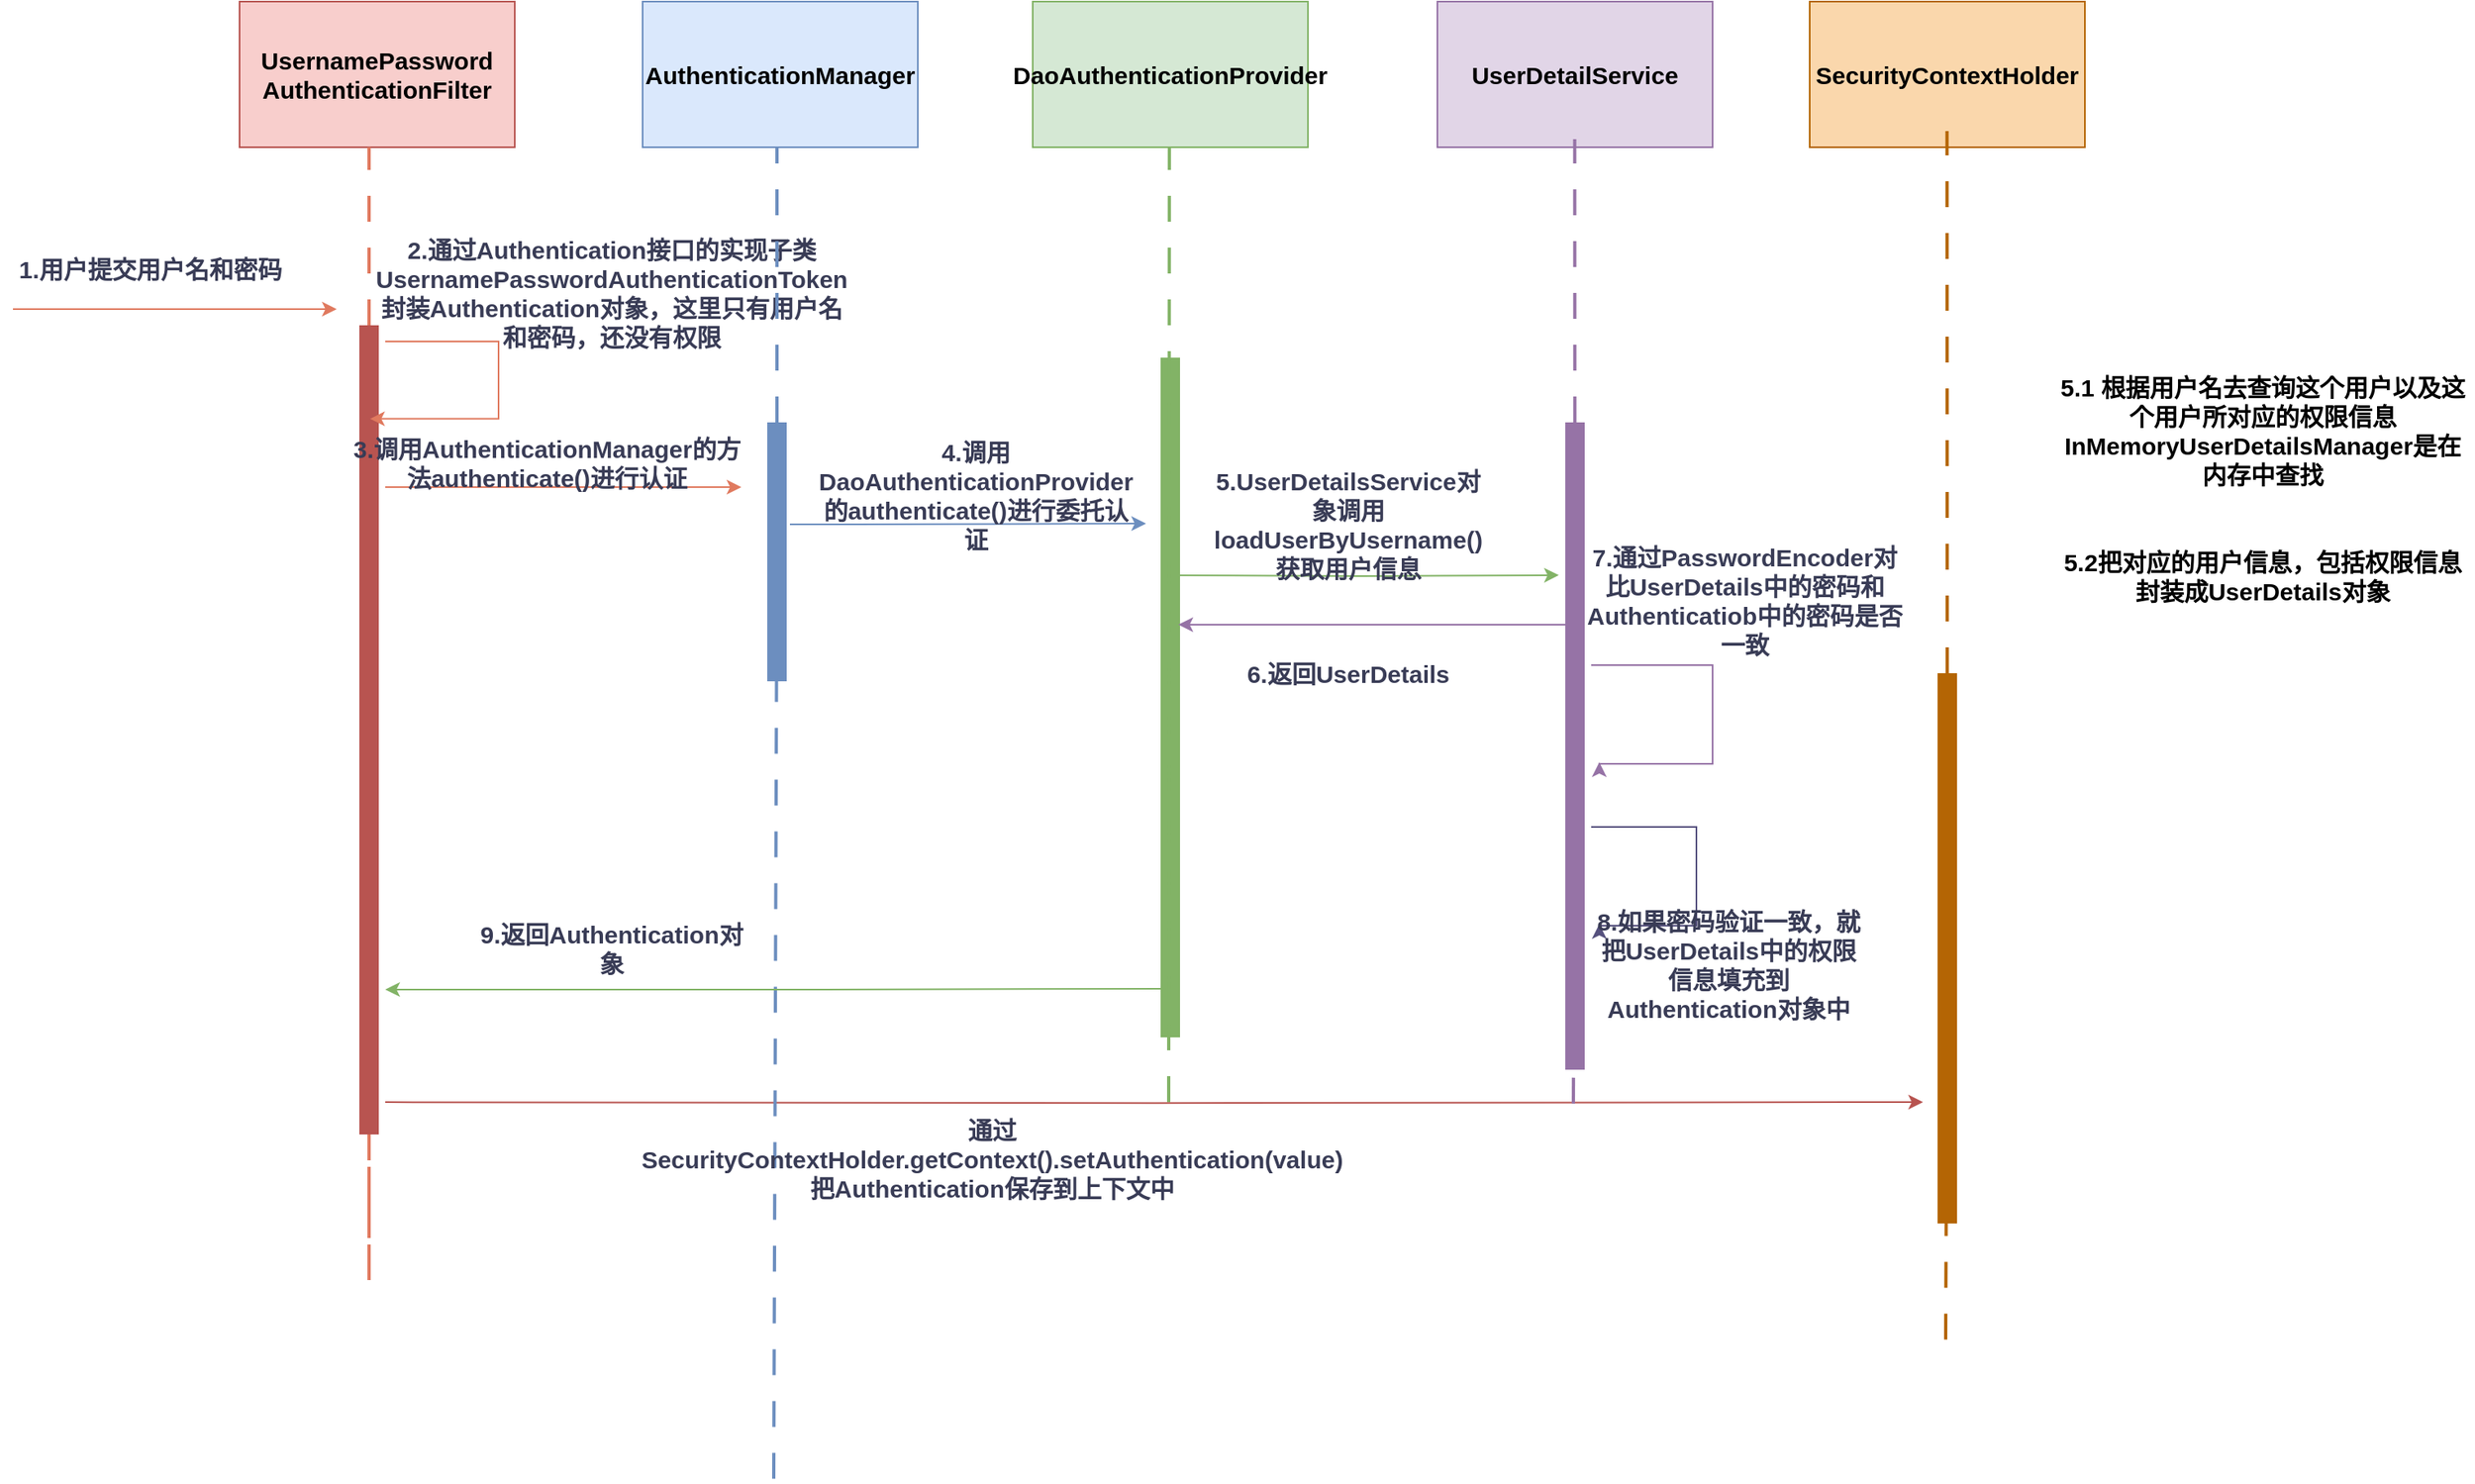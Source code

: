 <mxfile version="24.7.3" type="github">
  <diagram name="第 1 页" id="_Z_FD3GC5NXYatu7sEEs">
    <mxGraphModel dx="2053" dy="629" grid="1" gridSize="10" guides="1" tooltips="1" connect="1" arrows="1" fold="1" page="1" pageScale="1" pageWidth="827" pageHeight="1169" math="0" shadow="0">
      <root>
        <mxCell id="0" />
        <mxCell id="1" parent="0" />
        <mxCell id="eMWsL_UccbmSe35L0zAl-1" value="&lt;font style=&quot;font-size: 15px;&quot;&gt;UsernamePassword&lt;/font&gt;&lt;div style=&quot;font-size: 15px;&quot;&gt;&lt;font style=&quot;font-size: 15px;&quot;&gt;AuthenticationFilter&lt;/font&gt;&lt;/div&gt;" style="rounded=0;whiteSpace=wrap;html=1;strokeColor=#b85450;fillColor=#f8cecc;fontStyle=1;fontSize=15;" parent="1" vertex="1">
          <mxGeometry x="80" y="10" width="170" height="90" as="geometry" />
        </mxCell>
        <mxCell id="eMWsL_UccbmSe35L0zAl-4" value="&lt;span style=&quot;font-size: 15px;&quot;&gt;AuthenticationManager&lt;/span&gt;" style="rounded=0;whiteSpace=wrap;html=1;strokeColor=#6c8ebf;fillColor=#dae8fc;fontStyle=1;fontSize=15;" parent="1" vertex="1">
          <mxGeometry x="329" y="10" width="170" height="90" as="geometry" />
        </mxCell>
        <mxCell id="eMWsL_UccbmSe35L0zAl-5" value="&lt;span style=&quot;font-size: 15px;&quot;&gt;DaoAuthenticationProvider&lt;/span&gt;" style="rounded=0;whiteSpace=wrap;html=1;strokeColor=#82b366;fillColor=#d5e8d4;fontStyle=1;fontSize=15;" parent="1" vertex="1">
          <mxGeometry x="570" y="10" width="170" height="90" as="geometry" />
        </mxCell>
        <mxCell id="eMWsL_UccbmSe35L0zAl-6" value="&lt;span style=&quot;font-size: 15px;&quot;&gt;UserDetailService&lt;/span&gt;" style="rounded=0;whiteSpace=wrap;html=1;strokeColor=#9673a6;fillColor=#e1d5e7;fontStyle=1;fontSize=15;" parent="1" vertex="1">
          <mxGeometry x="820" y="10" width="170" height="90" as="geometry" />
        </mxCell>
        <mxCell id="eMWsL_UccbmSe35L0zAl-7" value="&lt;span style=&quot;font-size: 15px;&quot;&gt;SecurityContextHolder&lt;/span&gt;" style="rounded=0;whiteSpace=wrap;html=1;strokeColor=#b46504;fillColor=#fad7ac;fontStyle=1;fontSize=15;" parent="1" vertex="1">
          <mxGeometry x="1050" y="10" width="170" height="90" as="geometry" />
        </mxCell>
        <mxCell id="eMWsL_UccbmSe35L0zAl-8" value="" style="endArrow=none;dashed=1;html=1;dashPattern=8 8;strokeWidth=2;rounded=0;strokeColor=#E07A5F;fontColor=#393C56;fillColor=#F2CC8F;fontStyle=1;fontSize=15;" parent="1" source="eMWsL_UccbmSe35L0zAl-21" edge="1">
          <mxGeometry width="50" height="50" relative="1" as="geometry">
            <mxPoint x="160" y="580" as="sourcePoint" />
            <mxPoint x="160" y="100" as="targetPoint" />
          </mxGeometry>
        </mxCell>
        <mxCell id="eMWsL_UccbmSe35L0zAl-22" value="" style="endArrow=none;dashed=1;html=1;dashPattern=12 12;strokeWidth=2;rounded=0;strokeColor=#E07A5F;fontColor=#393C56;fillColor=#F2CC8F;fontStyle=1;fontSize=15;" parent="1" target="eMWsL_UccbmSe35L0zAl-21" edge="1">
          <mxGeometry width="50" height="50" relative="1" as="geometry">
            <mxPoint x="160" y="730" as="sourcePoint" />
            <mxPoint x="160" y="100" as="targetPoint" />
            <Array as="points">
              <mxPoint x="160" y="800" />
            </Array>
          </mxGeometry>
        </mxCell>
        <mxCell id="eMWsL_UccbmSe35L0zAl-33" style="edgeStyle=orthogonalEdgeStyle;rounded=0;orthogonalLoop=1;jettySize=auto;html=1;strokeColor=#E07A5F;fontColor=#393C56;fillColor=#F2CC8F;fontSize=15;fontStyle=1" parent="1" edge="1">
          <mxGeometry relative="1" as="geometry">
            <mxPoint x="390" y="310" as="targetPoint" />
            <mxPoint x="170" y="310" as="sourcePoint" />
          </mxGeometry>
        </mxCell>
        <mxCell id="eMWsL_UccbmSe35L0zAl-70" style="edgeStyle=orthogonalEdgeStyle;rounded=0;orthogonalLoop=1;jettySize=auto;html=1;strokeColor=#b85450;fontColor=#393C56;fillColor=#f8cecc;fontSize=15;fontStyle=1" parent="1" edge="1">
          <mxGeometry relative="1" as="geometry">
            <mxPoint x="1120.0" y="690" as="targetPoint" />
            <mxPoint x="170" y="690.059" as="sourcePoint" />
          </mxGeometry>
        </mxCell>
        <mxCell id="eMWsL_UccbmSe35L0zAl-21" value="" style="line;strokeWidth=12;direction=south;html=1;strokeColor=#b85450;fillColor=#f8cecc;fontStyle=1;fontSize=15;" parent="1" vertex="1">
          <mxGeometry x="150" y="210" width="20" height="500" as="geometry" />
        </mxCell>
        <mxCell id="eMWsL_UccbmSe35L0zAl-24" value="&lt;font style=&quot;font-size: 15px;&quot;&gt;1.用户提交用户名和密码&lt;/font&gt;" style="text;html=1;align=center;verticalAlign=middle;whiteSpace=wrap;rounded=0;fontColor=#393C56;fontStyle=1;fontSize=15;" parent="1" vertex="1">
          <mxGeometry x="-60" y="160" width="170" height="30" as="geometry" />
        </mxCell>
        <mxCell id="eMWsL_UccbmSe35L0zAl-28" value="" style="endArrow=classic;html=1;rounded=0;strokeColor=#E07A5F;fontColor=#393C56;fillColor=#F2CC8F;fontStyle=1;fontSize=15;" parent="1" edge="1">
          <mxGeometry width="50" height="50" relative="1" as="geometry">
            <mxPoint x="-60" y="200" as="sourcePoint" />
            <mxPoint x="140" y="200" as="targetPoint" />
          </mxGeometry>
        </mxCell>
        <mxCell id="eMWsL_UccbmSe35L0zAl-30" value="&lt;font style=&quot;font-size: 15px;&quot;&gt;2.通过Authentication接口的实现子类UsernamePasswordAuthenticationToken封装Authentication对象，这里只有用户名和密码，还没有权限&lt;/font&gt;" style="text;html=1;align=center;verticalAlign=middle;whiteSpace=wrap;rounded=0;fontColor=#393C56;fontStyle=1;fontSize=15;" parent="1" vertex="1">
          <mxGeometry x="160" y="160" width="300" height="60" as="geometry" />
        </mxCell>
        <mxCell id="eMWsL_UccbmSe35L0zAl-35" value="" style="endArrow=none;html=1;strokeWidth=2;rounded=0;strokeColor=#6c8ebf;fontColor=#393C56;fillColor=#dae8fc;fontStyle=1;dashed=1;dashPattern=8 8;fontSize=15;" parent="1" source="eMWsL_UccbmSe35L0zAl-32" edge="1">
          <mxGeometry width="50" height="50" relative="1" as="geometry">
            <mxPoint x="410" y="580" as="sourcePoint" />
            <mxPoint x="412" y="100" as="targetPoint" />
          </mxGeometry>
        </mxCell>
        <mxCell id="eMWsL_UccbmSe35L0zAl-36" value="&lt;font style=&quot;font-size: 15px;&quot;&gt;3.调用AuthenticationManager的方法authenticate()进行认证&lt;/font&gt;" style="text;html=1;align=center;verticalAlign=middle;whiteSpace=wrap;rounded=0;fontColor=#393C56;fontStyle=1;fontSize=15;" parent="1" vertex="1">
          <mxGeometry x="145" y="280" width="250" height="30" as="geometry" />
        </mxCell>
        <mxCell id="eMWsL_UccbmSe35L0zAl-37" value="" style="endArrow=none;html=1;strokeWidth=2;rounded=0;strokeColor=#6c8ebf;fontColor=#393C56;fillColor=#dae8fc;fontStyle=1;dashed=1;dashPattern=8 8;fontSize=15;" parent="1" target="eMWsL_UccbmSe35L0zAl-32" edge="1">
          <mxGeometry width="50" height="50" relative="1" as="geometry">
            <mxPoint x="410" y="922.706" as="sourcePoint" />
            <mxPoint x="412" y="100" as="targetPoint" />
          </mxGeometry>
        </mxCell>
        <mxCell id="eMWsL_UccbmSe35L0zAl-42" style="edgeStyle=orthogonalEdgeStyle;rounded=0;orthogonalLoop=1;jettySize=auto;html=1;strokeColor=#6c8ebf;fontColor=#393C56;fillColor=#dae8fc;fontSize=15;fontStyle=1" parent="1" source="eMWsL_UccbmSe35L0zAl-32" edge="1">
          <mxGeometry relative="1" as="geometry">
            <mxPoint x="640" y="332.5" as="targetPoint" />
            <Array as="points">
              <mxPoint x="460" y="333" />
              <mxPoint x="460" y="333" />
            </Array>
          </mxGeometry>
        </mxCell>
        <mxCell id="eMWsL_UccbmSe35L0zAl-32" value="" style="line;strokeWidth=12;direction=south;html=1;strokeColor=#6c8ebf;fillColor=#dae8fc;fontStyle=1;fontSize=15;" parent="1" vertex="1">
          <mxGeometry x="404" y="270" width="16" height="160" as="geometry" />
        </mxCell>
        <mxCell id="eMWsL_UccbmSe35L0zAl-48" style="edgeStyle=orthogonalEdgeStyle;rounded=0;orthogonalLoop=1;jettySize=auto;html=1;strokeColor=#82b366;fontColor=#393C56;fillColor=#d5e8d4;fontSize=15;fontStyle=1" parent="1" edge="1">
          <mxGeometry relative="1" as="geometry">
            <mxPoint x="895.0" y="364.41" as="targetPoint" />
            <mxPoint x="650.0" y="364.469" as="sourcePoint" />
          </mxGeometry>
        </mxCell>
        <mxCell id="eMWsL_UccbmSe35L0zAl-40" value="" style="line;strokeWidth=12;direction=south;html=1;strokeColor=#82b366;fillColor=#d5e8d4;fontStyle=1;fontSize=15;" parent="1" vertex="1">
          <mxGeometry x="645" y="230" width="20" height="420" as="geometry" />
        </mxCell>
        <mxCell id="eMWsL_UccbmSe35L0zAl-43" value="&lt;font style=&quot;font-size: 15px;&quot;&gt;4.调用DaoAuthenticationProvider的authenticate()进行委托认证&lt;/font&gt;" style="text;html=1;align=center;verticalAlign=middle;whiteSpace=wrap;rounded=0;fontColor=#393C56;fontStyle=1;fontSize=15;" parent="1" vertex="1">
          <mxGeometry x="450" y="300" width="170" height="30" as="geometry" />
        </mxCell>
        <mxCell id="eMWsL_UccbmSe35L0zAl-50" style="edgeStyle=orthogonalEdgeStyle;rounded=0;orthogonalLoop=1;jettySize=auto;html=1;strokeColor=#9673a6;fontColor=#393C56;fillColor=#e1d5e7;fontSize=15;fontStyle=1" parent="1" edge="1">
          <mxGeometry relative="1" as="geometry">
            <mxPoint x="660.0" y="395" as="targetPoint" />
            <mxPoint x="905.0" y="395" as="sourcePoint" />
          </mxGeometry>
        </mxCell>
        <mxCell id="eMWsL_UccbmSe35L0zAl-53" style="edgeStyle=orthogonalEdgeStyle;rounded=0;orthogonalLoop=1;jettySize=auto;html=1;strokeColor=#9673a6;fontColor=#393C56;fillColor=#e1d5e7;fontSize=15;fontStyle=1" parent="1" source="eMWsL_UccbmSe35L0zAl-44" edge="1">
          <mxGeometry relative="1" as="geometry">
            <mxPoint x="920" y="480" as="targetPoint" />
            <Array as="points">
              <mxPoint x="990" y="420" />
              <mxPoint x="990" y="481" />
              <mxPoint x="920" y="481" />
            </Array>
          </mxGeometry>
        </mxCell>
        <mxCell id="eMWsL_UccbmSe35L0zAl-46" value="" style="endArrow=none;html=1;strokeWidth=2;rounded=0;strokeColor=#82b366;fontColor=#393C56;fillColor=#d5e8d4;fontStyle=1;dashed=1;dashPattern=8 8;fontSize=15;" parent="1" edge="1">
          <mxGeometry width="50" height="50" relative="1" as="geometry">
            <mxPoint x="654" y="690" as="sourcePoint" />
            <mxPoint x="654.41" y="100" as="targetPoint" />
          </mxGeometry>
        </mxCell>
        <mxCell id="eMWsL_UccbmSe35L0zAl-47" value="" style="endArrow=none;html=1;strokeWidth=2;rounded=0;strokeColor=#9673a6;fontColor=#393C56;fillColor=#e1d5e7;fontStyle=1;dashed=1;dashPattern=8 8;fontSize=15;" parent="1" source="eMWsL_UccbmSe35L0zAl-44" edge="1">
          <mxGeometry width="50" height="50" relative="1" as="geometry">
            <mxPoint x="904.41" y="635" as="sourcePoint" />
            <mxPoint x="904.82" y="95" as="targetPoint" />
          </mxGeometry>
        </mxCell>
        <mxCell id="eMWsL_UccbmSe35L0zAl-49" value="&lt;font style=&quot;font-size: 15px;&quot;&gt;5.UserDetailsService对象调用&lt;/font&gt;&lt;div style=&quot;font-size: 15px;&quot;&gt;&lt;font style=&quot;font-size: 15px;&quot;&gt;loadUserByUsername()获取用户信息&lt;/font&gt;&lt;/div&gt;" style="text;html=1;align=center;verticalAlign=middle;whiteSpace=wrap;rounded=0;fontColor=#393C56;fontStyle=1;fontSize=15;" parent="1" vertex="1">
          <mxGeometry x="680" y="317.5" width="170" height="30" as="geometry" />
        </mxCell>
        <mxCell id="eMWsL_UccbmSe35L0zAl-51" value="&lt;font style=&quot;font-size: 15px;&quot;&gt;6.返回UserDetails&lt;/font&gt;" style="text;html=1;align=center;verticalAlign=middle;whiteSpace=wrap;rounded=0;fontColor=#393C56;fontStyle=1;fontSize=15;" parent="1" vertex="1">
          <mxGeometry x="680" y="410" width="170" height="30" as="geometry" />
        </mxCell>
        <mxCell id="eMWsL_UccbmSe35L0zAl-52" value="&lt;font style=&quot;font-size: 15px;&quot;&gt;7.通过PasswordEncoder对比UserDetails中的密码和Authenticatiob中的密码是否一致&lt;/font&gt;" style="text;html=1;align=center;verticalAlign=middle;whiteSpace=wrap;rounded=0;fontColor=#393C56;fontStyle=1;fontSize=15;" parent="1" vertex="1">
          <mxGeometry x="910" y="365" width="200" height="30" as="geometry" />
        </mxCell>
        <mxCell id="eMWsL_UccbmSe35L0zAl-55" style="edgeStyle=orthogonalEdgeStyle;rounded=0;orthogonalLoop=1;jettySize=auto;html=1;strokeColor=#E07A5F;fontColor=#393C56;fillColor=#F2CC8F;entryX=0.229;entryY=0.468;entryDx=0;entryDy=0;entryPerimeter=0;fontSize=15;fontStyle=1" parent="1" edge="1">
          <mxGeometry relative="1" as="geometry">
            <mxPoint x="170" y="219.999" as="sourcePoint" />
            <mxPoint x="160.64" y="267.8" as="targetPoint" />
            <Array as="points">
              <mxPoint x="240" y="219.94" />
              <mxPoint x="240" y="267.94" />
            </Array>
          </mxGeometry>
        </mxCell>
        <mxCell id="eMWsL_UccbmSe35L0zAl-56" value="" style="endArrow=none;html=1;strokeWidth=2;rounded=0;strokeColor=#b46504;fontColor=#393C56;fillColor=#fad7ac;fontStyle=1;dashed=1;dashPattern=8 8;fontSize=15;" parent="1" source="eMWsL_UccbmSe35L0zAl-59" edge="1">
          <mxGeometry width="50" height="50" relative="1" as="geometry">
            <mxPoint x="1134.41" y="630" as="sourcePoint" />
            <mxPoint x="1134.82" y="90" as="targetPoint" />
          </mxGeometry>
        </mxCell>
        <mxCell id="eMWsL_UccbmSe35L0zAl-58" value="" style="endArrow=none;html=1;strokeWidth=2;rounded=0;strokeColor=#b46504;fontColor=#393C56;fillColor=#fad7ac;fontStyle=1;dashed=1;dashPattern=8 8;fontSize=15;" parent="1" target="eMWsL_UccbmSe35L0zAl-59" edge="1">
          <mxGeometry width="50" height="50" relative="1" as="geometry">
            <mxPoint x="1134" y="836.706" as="sourcePoint" />
            <mxPoint x="1134.82" y="90" as="targetPoint" />
          </mxGeometry>
        </mxCell>
        <mxCell id="eMWsL_UccbmSe35L0zAl-59" value="" style="line;strokeWidth=12;direction=south;html=1;strokeColor=#b46504;fillColor=#fad7ac;fontStyle=1;fontSize=15;" parent="1" vertex="1">
          <mxGeometry x="1125" y="425" width="20" height="340" as="geometry" />
        </mxCell>
        <mxCell id="eMWsL_UccbmSe35L0zAl-61" value="" style="endArrow=none;html=1;strokeWidth=2;rounded=0;strokeColor=#9673a6;fontColor=#393C56;fillColor=#e1d5e7;fontStyle=1;dashed=1;dashPattern=8 8;fontSize=15;" parent="1" target="eMWsL_UccbmSe35L0zAl-44" edge="1">
          <mxGeometry width="50" height="50" relative="1" as="geometry">
            <mxPoint x="904" y="690.941" as="sourcePoint" />
            <mxPoint x="904.82" y="95" as="targetPoint" />
          </mxGeometry>
        </mxCell>
        <mxCell id="eMWsL_UccbmSe35L0zAl-62" style="edgeStyle=orthogonalEdgeStyle;rounded=0;orthogonalLoop=1;jettySize=auto;html=1;strokeColor=#56517e;fontColor=#393C56;fillColor=#d0cee2;fontSize=15;fontStyle=1" parent="1" source="eMWsL_UccbmSe35L0zAl-44" edge="1">
          <mxGeometry relative="1" as="geometry">
            <mxPoint x="920" y="580" as="targetPoint" />
            <Array as="points">
              <mxPoint x="980" y="520" />
              <mxPoint x="980" y="581" />
              <mxPoint x="920" y="581" />
            </Array>
          </mxGeometry>
        </mxCell>
        <mxCell id="eMWsL_UccbmSe35L0zAl-44" value="" style="line;strokeWidth=12;direction=south;html=1;strokeColor=#9673a6;fillColor=#e1d5e7;fontStyle=1;fontSize=15;" parent="1" vertex="1">
          <mxGeometry x="895" y="270" width="20" height="400" as="geometry" />
        </mxCell>
        <mxCell id="eMWsL_UccbmSe35L0zAl-63" value="&lt;font style=&quot;font-size: 15px;&quot;&gt;8.如果密码验证一致，就把UserDetails中的权限信息填充到Authentication对象中&lt;/font&gt;" style="text;html=1;align=center;verticalAlign=middle;whiteSpace=wrap;rounded=0;fontColor=#393C56;fontStyle=1;fontSize=15;" parent="1" vertex="1">
          <mxGeometry x="915" y="590" width="170" height="30" as="geometry" />
        </mxCell>
        <mxCell id="eMWsL_UccbmSe35L0zAl-67" value="&lt;font style=&quot;font-size: 15px;&quot;&gt;9.返回Authentication对象&lt;/font&gt;" style="text;html=1;align=center;verticalAlign=middle;whiteSpace=wrap;rounded=0;fontColor=#393C56;fontStyle=1;fontSize=15;" parent="1" vertex="1">
          <mxGeometry x="225" y="580" width="170" height="30" as="geometry" />
        </mxCell>
        <mxCell id="eMWsL_UccbmSe35L0zAl-69" style="edgeStyle=orthogonalEdgeStyle;rounded=0;orthogonalLoop=1;jettySize=auto;html=1;entryX=0.461;entryY=0.374;entryDx=0;entryDy=0;entryPerimeter=0;strokeColor=#82b366;fontColor=#393C56;fillColor=#d5e8d4;fontSize=15;fontStyle=1" parent="1" edge="1">
          <mxGeometry relative="1" as="geometry">
            <mxPoint x="652.48" y="619.999" as="sourcePoint" />
            <mxPoint x="170.0" y="620.44" as="targetPoint" />
          </mxGeometry>
        </mxCell>
        <mxCell id="eMWsL_UccbmSe35L0zAl-71" value="&lt;font style=&quot;font-size: 15px;&quot;&gt;通过SecurityContextHolder.getContext().setAuthentication(value)把Authentication保存到上下文中&lt;/font&gt;" style="text;html=1;align=center;verticalAlign=middle;whiteSpace=wrap;rounded=0;fontColor=#393C56;fontStyle=1;fontSize=15;" parent="1" vertex="1">
          <mxGeometry x="460" y="710" width="170" height="30" as="geometry" />
        </mxCell>
        <mxCell id="N7aCzlytlaKj-szJmKl3-1" value="&lt;span style=&quot;font-size: 15px;&quot;&gt;&lt;font style=&quot;font-size: 15px;&quot;&gt;5.1 根据用户名去查询这个用户以及这个用户所对应的权限信息&lt;/font&gt;&lt;/span&gt;&lt;div style=&quot;font-size: 15px;&quot;&gt;&lt;span style=&quot;font-size: 15px;&quot;&gt;&lt;font style=&quot;font-size: 15px;&quot;&gt;InMemoryUserDetailsManager是在内存中查找&lt;/font&gt;&lt;/span&gt;&lt;/div&gt;" style="text;html=1;align=center;verticalAlign=middle;whiteSpace=wrap;rounded=0;fontSize=15;fontStyle=1" vertex="1" parent="1">
          <mxGeometry x="1200" y="260" width="260" height="30" as="geometry" />
        </mxCell>
        <mxCell id="N7aCzlytlaKj-szJmKl3-3" value="&lt;span style=&quot;font-size: 15px;&quot;&gt;&lt;font style=&quot;font-size: 15px;&quot;&gt;&lt;span style=&quot;font-size: 15px;&quot;&gt;5.2把对应的用户信息，包括权限信息封装成UserDetails对象&lt;/span&gt;&lt;/font&gt;&lt;/span&gt;" style="text;html=1;align=center;verticalAlign=middle;whiteSpace=wrap;rounded=0;fontSize=15;fontStyle=1" vertex="1" parent="1">
          <mxGeometry x="1200" y="350" width="260" height="30" as="geometry" />
        </mxCell>
      </root>
    </mxGraphModel>
  </diagram>
</mxfile>
